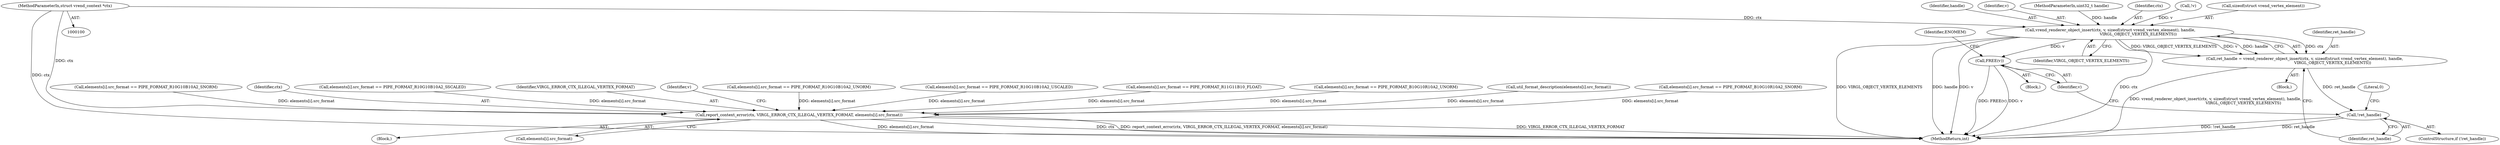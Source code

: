 digraph "0_virglrenderer_737c3350850ca4dbc5633b3bdb4118176ce59920@pointer" {
"1000101" [label="(MethodParameterIn,struct vrend_context *ctx)"];
"1000444" [label="(Call,report_context_error(ctx, VIRGL_ERROR_CTX_ILLEGAL_VERTEX_FORMAT, elements[i].src_format))"];
"1000624" [label="(Call,vrend_renderer_object_insert(ctx, v, sizeof(struct vrend_vertex_element), handle,\n                                             VIRGL_OBJECT_VERTEX_ELEMENTS))"];
"1000622" [label="(Call,ret_handle = vrend_renderer_object_insert(ctx, v, sizeof(struct vrend_vertex_element), handle,\n                                             VIRGL_OBJECT_VERTEX_ELEMENTS))"];
"1000632" [label="(Call,!ret_handle)"];
"1000635" [label="(Call,FREE(v))"];
"1000444" [label="(Call,report_context_error(ctx, VIRGL_ERROR_CTX_ILLEGAL_VERTEX_FORMAT, elements[i].src_format))"];
"1000382" [label="(Call,elements[i].src_format == PIPE_FORMAT_R10G10B10A2_SNORM)"];
"1000445" [label="(Identifier,ctx)"];
"1000374" [label="(Call,elements[i].src_format == PIPE_FORMAT_R10G10B10A2_SSCALED)"];
"1000633" [label="(Identifier,ret_handle)"];
"1000122" [label="(Call,!v)"];
"1000622" [label="(Call,ret_handle = vrend_renderer_object_insert(ctx, v, sizeof(struct vrend_vertex_element), handle,\n                                             VIRGL_OBJECT_VERTEX_ELEMENTS))"];
"1000446" [label="(Identifier,VIRGL_ERROR_CTX_ILLEGAL_VERTEX_FORMAT)"];
"1000627" [label="(Call,sizeof(struct vrend_vertex_element))"];
"1000629" [label="(Identifier,handle)"];
"1000443" [label="(Block,)"];
"1000453" [label="(Identifier,v)"];
"1000626" [label="(Identifier,v)"];
"1000636" [label="(Identifier,v)"];
"1000101" [label="(MethodParameterIn,struct vrend_context *ctx)"];
"1000631" [label="(ControlStructure,if (!ret_handle))"];
"1000410" [label="(Call,elements[i].src_format == PIPE_FORMAT_R10G10B10A2_UNORM)"];
"1000402" [label="(Call,elements[i].src_format == PIPE_FORMAT_R10G10B10A2_USCALED)"];
"1000638" [label="(Identifier,ENOMEM)"];
"1000632" [label="(Call,!ret_handle)"];
"1000635" [label="(Call,FREE(v))"];
"1000630" [label="(Identifier,VIRGL_OBJECT_VERTEX_ELEMENTS)"];
"1000429" [label="(Call,elements[i].src_format == PIPE_FORMAT_R11G11B10_FLOAT)"];
"1000623" [label="(Identifier,ret_handle)"];
"1000102" [label="(MethodParameterIn,uint32_t handle)"];
"1000634" [label="(Block,)"];
"1000625" [label="(Identifier,ctx)"];
"1000447" [label="(Call,elements[i].src_format)"];
"1000417" [label="(Call,elements[i].src_format == PIPE_FORMAT_B10G10R10A2_UNORM)"];
"1000640" [label="(Literal,0)"];
"1000105" [label="(Block,)"];
"1000158" [label="(Call,util_format_description(elements[i].src_format))"];
"1000389" [label="(Call,elements[i].src_format == PIPE_FORMAT_B10G10R10A2_SNORM)"];
"1000624" [label="(Call,vrend_renderer_object_insert(ctx, v, sizeof(struct vrend_vertex_element), handle,\n                                             VIRGL_OBJECT_VERTEX_ELEMENTS))"];
"1000641" [label="(MethodReturn,int)"];
"1000101" -> "1000100"  [label="AST: "];
"1000101" -> "1000641"  [label="DDG: ctx"];
"1000101" -> "1000444"  [label="DDG: ctx"];
"1000101" -> "1000624"  [label="DDG: ctx"];
"1000444" -> "1000443"  [label="AST: "];
"1000444" -> "1000447"  [label="CFG: "];
"1000445" -> "1000444"  [label="AST: "];
"1000446" -> "1000444"  [label="AST: "];
"1000447" -> "1000444"  [label="AST: "];
"1000453" -> "1000444"  [label="CFG: "];
"1000444" -> "1000641"  [label="DDG: VIRGL_ERROR_CTX_ILLEGAL_VERTEX_FORMAT"];
"1000444" -> "1000641"  [label="DDG: elements[i].src_format"];
"1000444" -> "1000641"  [label="DDG: ctx"];
"1000444" -> "1000641"  [label="DDG: report_context_error(ctx, VIRGL_ERROR_CTX_ILLEGAL_VERTEX_FORMAT, elements[i].src_format)"];
"1000158" -> "1000444"  [label="DDG: elements[i].src_format"];
"1000374" -> "1000444"  [label="DDG: elements[i].src_format"];
"1000382" -> "1000444"  [label="DDG: elements[i].src_format"];
"1000410" -> "1000444"  [label="DDG: elements[i].src_format"];
"1000402" -> "1000444"  [label="DDG: elements[i].src_format"];
"1000417" -> "1000444"  [label="DDG: elements[i].src_format"];
"1000389" -> "1000444"  [label="DDG: elements[i].src_format"];
"1000429" -> "1000444"  [label="DDG: elements[i].src_format"];
"1000624" -> "1000622"  [label="AST: "];
"1000624" -> "1000630"  [label="CFG: "];
"1000625" -> "1000624"  [label="AST: "];
"1000626" -> "1000624"  [label="AST: "];
"1000627" -> "1000624"  [label="AST: "];
"1000629" -> "1000624"  [label="AST: "];
"1000630" -> "1000624"  [label="AST: "];
"1000622" -> "1000624"  [label="CFG: "];
"1000624" -> "1000641"  [label="DDG: VIRGL_OBJECT_VERTEX_ELEMENTS"];
"1000624" -> "1000641"  [label="DDG: handle"];
"1000624" -> "1000641"  [label="DDG: v"];
"1000624" -> "1000641"  [label="DDG: ctx"];
"1000624" -> "1000622"  [label="DDG: ctx"];
"1000624" -> "1000622"  [label="DDG: VIRGL_OBJECT_VERTEX_ELEMENTS"];
"1000624" -> "1000622"  [label="DDG: v"];
"1000624" -> "1000622"  [label="DDG: handle"];
"1000122" -> "1000624"  [label="DDG: v"];
"1000102" -> "1000624"  [label="DDG: handle"];
"1000624" -> "1000635"  [label="DDG: v"];
"1000622" -> "1000105"  [label="AST: "];
"1000623" -> "1000622"  [label="AST: "];
"1000633" -> "1000622"  [label="CFG: "];
"1000622" -> "1000641"  [label="DDG: vrend_renderer_object_insert(ctx, v, sizeof(struct vrend_vertex_element), handle,\n                                             VIRGL_OBJECT_VERTEX_ELEMENTS)"];
"1000622" -> "1000632"  [label="DDG: ret_handle"];
"1000632" -> "1000631"  [label="AST: "];
"1000632" -> "1000633"  [label="CFG: "];
"1000633" -> "1000632"  [label="AST: "];
"1000636" -> "1000632"  [label="CFG: "];
"1000640" -> "1000632"  [label="CFG: "];
"1000632" -> "1000641"  [label="DDG: !ret_handle"];
"1000632" -> "1000641"  [label="DDG: ret_handle"];
"1000635" -> "1000634"  [label="AST: "];
"1000635" -> "1000636"  [label="CFG: "];
"1000636" -> "1000635"  [label="AST: "];
"1000638" -> "1000635"  [label="CFG: "];
"1000635" -> "1000641"  [label="DDG: FREE(v)"];
"1000635" -> "1000641"  [label="DDG: v"];
}
